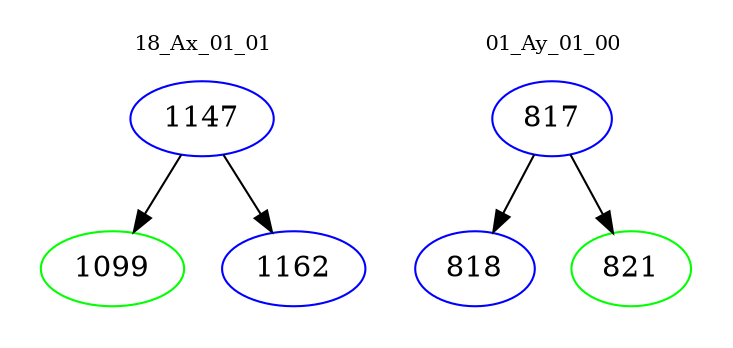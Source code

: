 digraph{
subgraph cluster_0 {
color = white
label = "18_Ax_01_01";
fontsize=10;
T0_1147 [label="1147", color="blue"]
T0_1147 -> T0_1099 [color="black"]
T0_1099 [label="1099", color="green"]
T0_1147 -> T0_1162 [color="black"]
T0_1162 [label="1162", color="blue"]
}
subgraph cluster_1 {
color = white
label = "01_Ay_01_00";
fontsize=10;
T1_817 [label="817", color="blue"]
T1_817 -> T1_818 [color="black"]
T1_818 [label="818", color="blue"]
T1_817 -> T1_821 [color="black"]
T1_821 [label="821", color="green"]
}
}
